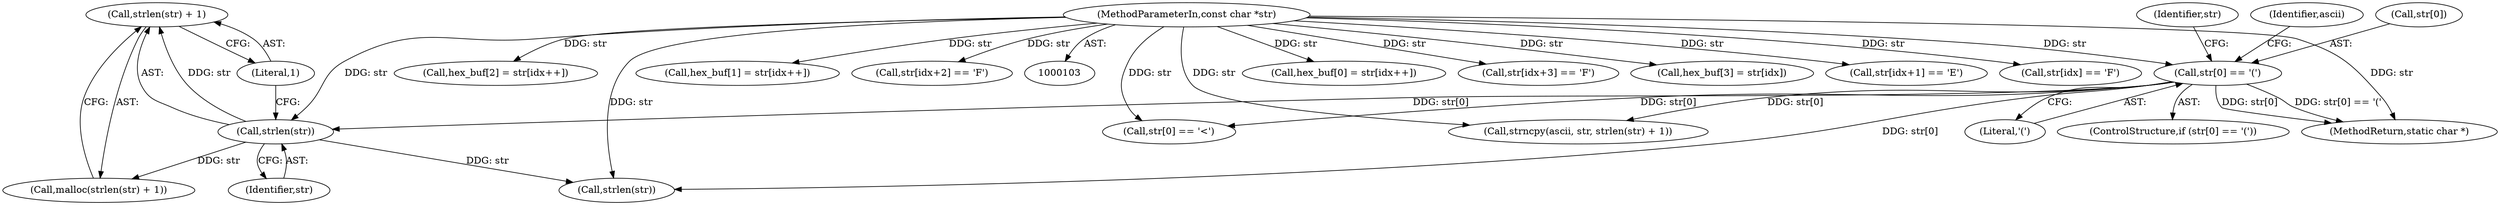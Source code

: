 digraph "1_pdfresurrect_0c4120fffa3dffe97b95c486a120eded82afe8a6_1@API" {
"1000134" [label="(Call,strlen(str) + 1)"];
"1000135" [label="(Call,strlen(str))"];
"1000125" [label="(Call,str[0] == '(')"];
"1000104" [label="(MethodParameterIn,const char *str)"];
"1000142" [label="(Call,strlen(str))"];
"1000217" [label="(Call,hex_buf[0] = str[idx++])"];
"1000149" [label="(Call,str[0] == '<')"];
"1000129" [label="(Literal,'(')"];
"1000132" [label="(Identifier,ascii)"];
"1000125" [label="(Call,str[0] == '(')"];
"1000134" [label="(Call,strlen(str) + 1)"];
"1000104" [label="(MethodParameterIn,const char *str)"];
"1000189" [label="(Call,str[idx+3] == 'F')"];
"1000241" [label="(Call,hex_buf[3] = str[idx])"];
"1000126" [label="(Call,str[0])"];
"1000174" [label="(Call,str[idx+1] == 'E')"];
"1000135" [label="(Call,strlen(str))"];
"1000168" [label="(Call,str[idx] == 'F')"];
"1000124" [label="(ControlStructure,if (str[0] == '('))"];
"1000233" [label="(Call,hex_buf[2] = str[idx++])"];
"1000136" [label="(Identifier,str)"];
"1000133" [label="(Call,malloc(strlen(str) + 1))"];
"1000259" [label="(MethodReturn,static char *)"];
"1000138" [label="(Call,strncpy(ascii, str, strlen(str) + 1))"];
"1000225" [label="(Call,hex_buf[1] = str[idx++])"];
"1000182" [label="(Call,str[idx+2] == 'F')"];
"1000137" [label="(Literal,1)"];
"1000151" [label="(Identifier,str)"];
"1000134" -> "1000133"  [label="AST: "];
"1000134" -> "1000137"  [label="CFG: "];
"1000135" -> "1000134"  [label="AST: "];
"1000137" -> "1000134"  [label="AST: "];
"1000133" -> "1000134"  [label="CFG: "];
"1000135" -> "1000134"  [label="DDG: str"];
"1000135" -> "1000136"  [label="CFG: "];
"1000136" -> "1000135"  [label="AST: "];
"1000137" -> "1000135"  [label="CFG: "];
"1000135" -> "1000133"  [label="DDG: str"];
"1000125" -> "1000135"  [label="DDG: str[0]"];
"1000104" -> "1000135"  [label="DDG: str"];
"1000135" -> "1000142"  [label="DDG: str"];
"1000125" -> "1000124"  [label="AST: "];
"1000125" -> "1000129"  [label="CFG: "];
"1000126" -> "1000125"  [label="AST: "];
"1000129" -> "1000125"  [label="AST: "];
"1000132" -> "1000125"  [label="CFG: "];
"1000151" -> "1000125"  [label="CFG: "];
"1000125" -> "1000259"  [label="DDG: str[0]"];
"1000125" -> "1000259"  [label="DDG: str[0] == '('"];
"1000104" -> "1000125"  [label="DDG: str"];
"1000125" -> "1000138"  [label="DDG: str[0]"];
"1000125" -> "1000142"  [label="DDG: str[0]"];
"1000125" -> "1000149"  [label="DDG: str[0]"];
"1000104" -> "1000103"  [label="AST: "];
"1000104" -> "1000259"  [label="DDG: str"];
"1000104" -> "1000138"  [label="DDG: str"];
"1000104" -> "1000142"  [label="DDG: str"];
"1000104" -> "1000149"  [label="DDG: str"];
"1000104" -> "1000168"  [label="DDG: str"];
"1000104" -> "1000174"  [label="DDG: str"];
"1000104" -> "1000182"  [label="DDG: str"];
"1000104" -> "1000189"  [label="DDG: str"];
"1000104" -> "1000217"  [label="DDG: str"];
"1000104" -> "1000225"  [label="DDG: str"];
"1000104" -> "1000233"  [label="DDG: str"];
"1000104" -> "1000241"  [label="DDG: str"];
}
